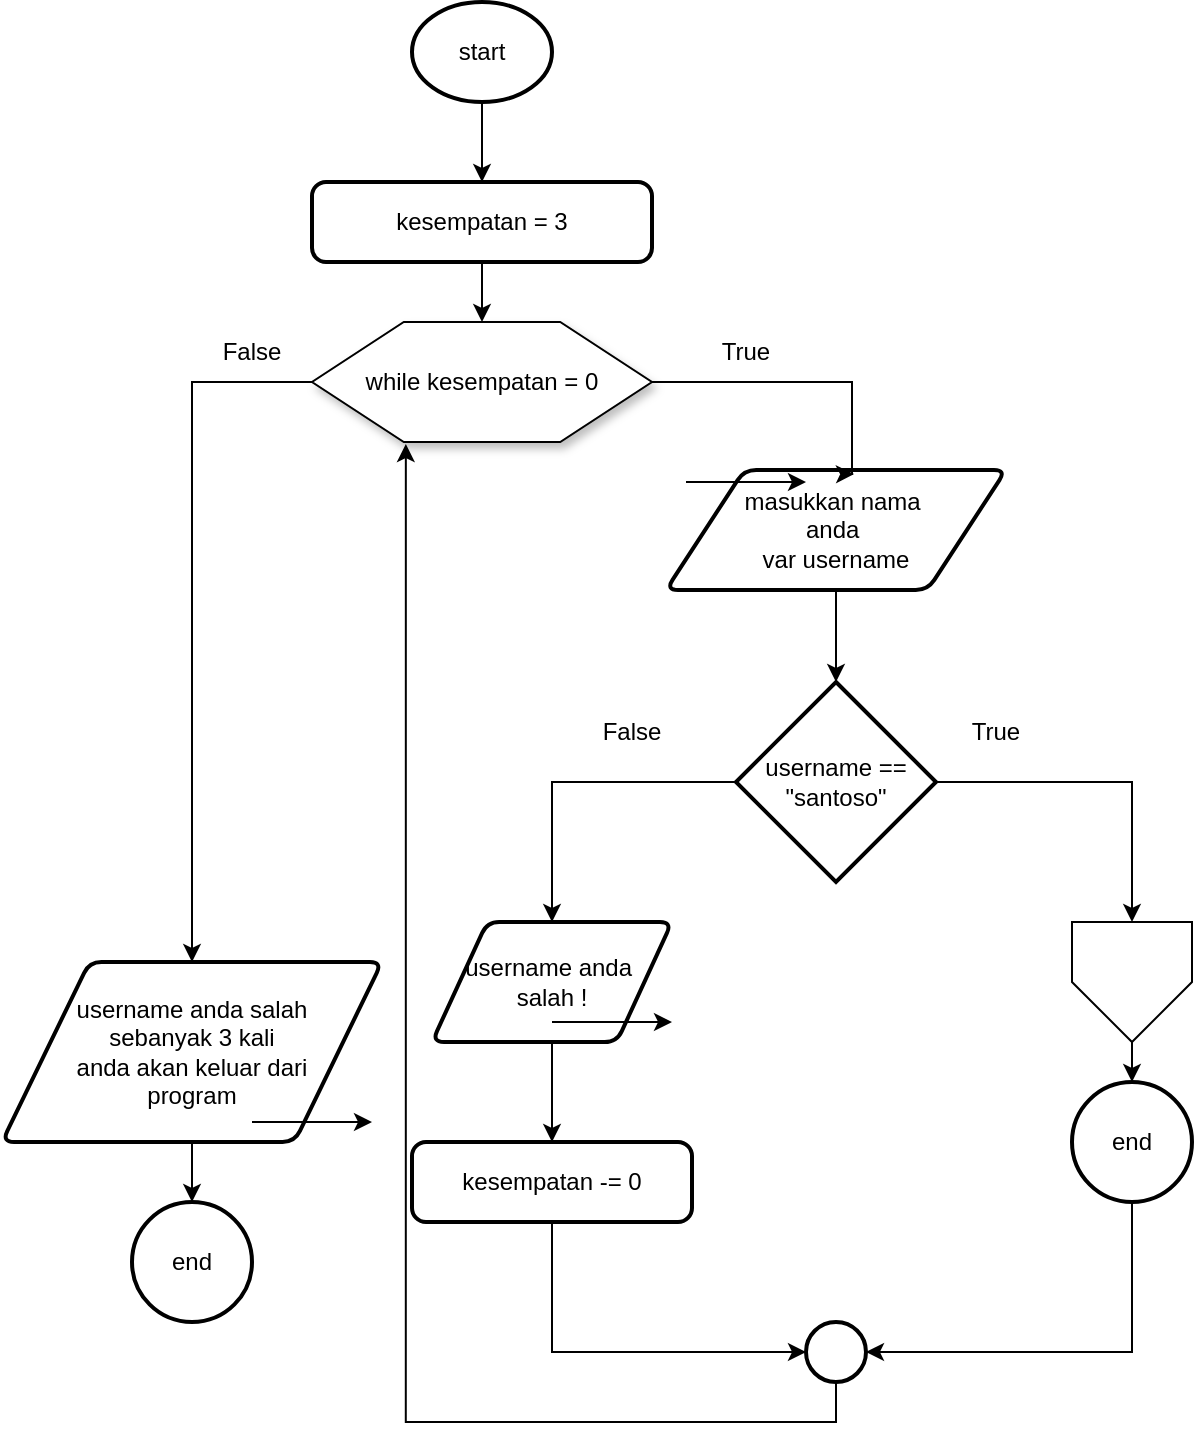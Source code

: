 <mxfile version="24.7.17" pages="4">
  <diagram id="o6tzqU-TzQ_VAiQ54HSK" name="Page-1">
    <mxGraphModel dx="1120" dy="1568" grid="1" gridSize="10" guides="1" tooltips="1" connect="1" arrows="1" fold="1" page="1" pageScale="1" pageWidth="850" pageHeight="1100" math="0" shadow="0">
      <root>
        <mxCell id="0" />
        <mxCell id="1" parent="0" />
        <mxCell id="2ZyxdMr32W_puA4CPXFM-8" style="edgeStyle=orthogonalEdgeStyle;rounded=0;orthogonalLoop=1;jettySize=auto;html=1;" edge="1" parent="1" source="fDszDi13zFDjy1g80ucO-1" target="2ZyxdMr32W_puA4CPXFM-7">
          <mxGeometry relative="1" as="geometry" />
        </mxCell>
        <mxCell id="fDszDi13zFDjy1g80ucO-1" value="start" style="strokeWidth=2;html=1;shape=mxgraph.flowchart.start_2;whiteSpace=wrap;" vertex="1" parent="1">
          <mxGeometry x="630" y="-260" width="70" height="50" as="geometry" />
        </mxCell>
        <mxCell id="2ZyxdMr32W_puA4CPXFM-6" style="edgeStyle=orthogonalEdgeStyle;rounded=0;orthogonalLoop=1;jettySize=auto;html=1;entryX=0.5;entryY=0;entryDx=0;entryDy=0;" edge="1" parent="1">
          <mxGeometry relative="1" as="geometry">
            <mxPoint x="670" y="-140" as="sourcePoint" />
            <mxPoint x="670" y="-140" as="targetPoint" />
          </mxGeometry>
        </mxCell>
        <mxCell id="2ZyxdMr32W_puA4CPXFM-10" style="edgeStyle=orthogonalEdgeStyle;rounded=0;orthogonalLoop=1;jettySize=auto;html=1;entryX=0.5;entryY=0;entryDx=0;entryDy=0;" edge="1" parent="1" source="2ZyxdMr32W_puA4CPXFM-7" target="2ZyxdMr32W_puA4CPXFM-9">
          <mxGeometry relative="1" as="geometry" />
        </mxCell>
        <mxCell id="2ZyxdMr32W_puA4CPXFM-7" value="kesempatan = 3" style="rounded=1;whiteSpace=wrap;html=1;absoluteArcSize=1;arcSize=14;strokeWidth=2;" vertex="1" parent="1">
          <mxGeometry x="580" y="-170" width="170" height="40" as="geometry" />
        </mxCell>
        <mxCell id="2ZyxdMr32W_puA4CPXFM-32" style="edgeStyle=orthogonalEdgeStyle;rounded=0;orthogonalLoop=1;jettySize=auto;html=1;entryX=0.5;entryY=0;entryDx=0;entryDy=0;" edge="1" parent="1" source="2ZyxdMr32W_puA4CPXFM-9" target="2ZyxdMr32W_puA4CPXFM-31">
          <mxGeometry relative="1" as="geometry">
            <Array as="points">
              <mxPoint x="520" y="-70" />
            </Array>
          </mxGeometry>
        </mxCell>
        <mxCell id="2ZyxdMr32W_puA4CPXFM-9" value="" style="verticalLabelPosition=bottom;verticalAlign=top;html=1;shape=hexagon;perimeter=hexagonPerimeter2;arcSize=6;size=0.27;shadow=1;" vertex="1" parent="1">
          <mxGeometry x="580" y="-100" width="170" height="60" as="geometry" />
        </mxCell>
        <mxCell id="2ZyxdMr32W_puA4CPXFM-11" value="while kesempatan = 0" style="text;strokeColor=none;align=center;fillColor=none;html=1;verticalAlign=middle;whiteSpace=wrap;rounded=0;" vertex="1" parent="1">
          <mxGeometry x="600" y="-85" width="130" height="30" as="geometry" />
        </mxCell>
        <mxCell id="2ZyxdMr32W_puA4CPXFM-15" style="edgeStyle=orthogonalEdgeStyle;rounded=0;orthogonalLoop=1;jettySize=auto;html=1;" edge="1" parent="1" source="2ZyxdMr32W_puA4CPXFM-12" target="2ZyxdMr32W_puA4CPXFM-14">
          <mxGeometry relative="1" as="geometry" />
        </mxCell>
        <mxCell id="2ZyxdMr32W_puA4CPXFM-12" value="masukkan nama&amp;nbsp;&lt;div&gt;anda&amp;nbsp;&lt;/div&gt;&lt;div&gt;var username&lt;/div&gt;" style="shape=parallelogram;html=1;strokeWidth=2;perimeter=parallelogramPerimeter;whiteSpace=wrap;rounded=1;arcSize=12;size=0.23;" vertex="1" parent="1">
          <mxGeometry x="757" y="-26" width="170" height="60" as="geometry" />
        </mxCell>
        <mxCell id="2ZyxdMr32W_puA4CPXFM-13" style="edgeStyle=orthogonalEdgeStyle;rounded=0;orthogonalLoop=1;jettySize=auto;html=1;entryX=0.553;entryY=0.033;entryDx=0;entryDy=0;entryPerimeter=0;" edge="1" parent="1" source="2ZyxdMr32W_puA4CPXFM-9" target="2ZyxdMr32W_puA4CPXFM-12">
          <mxGeometry relative="1" as="geometry">
            <mxPoint x="850" y="-30" as="targetPoint" />
            <Array as="points">
              <mxPoint x="850" y="-70" />
            </Array>
          </mxGeometry>
        </mxCell>
        <mxCell id="2ZyxdMr32W_puA4CPXFM-17" style="edgeStyle=orthogonalEdgeStyle;rounded=0;orthogonalLoop=1;jettySize=auto;html=1;entryX=0.5;entryY=0;entryDx=0;entryDy=0;" edge="1" parent="1" source="2ZyxdMr32W_puA4CPXFM-14" target="2ZyxdMr32W_puA4CPXFM-16">
          <mxGeometry relative="1" as="geometry" />
        </mxCell>
        <mxCell id="2ZyxdMr32W_puA4CPXFM-21" style="edgeStyle=orthogonalEdgeStyle;rounded=0;orthogonalLoop=1;jettySize=auto;html=1;entryX=0.5;entryY=0;entryDx=0;entryDy=0;" edge="1" parent="1" source="2ZyxdMr32W_puA4CPXFM-14" target="2ZyxdMr32W_puA4CPXFM-20">
          <mxGeometry relative="1" as="geometry" />
        </mxCell>
        <mxCell id="2ZyxdMr32W_puA4CPXFM-14" value="username ==&lt;div&gt;&quot;santoso&quot;&lt;/div&gt;" style="strokeWidth=2;html=1;shape=mxgraph.flowchart.decision;whiteSpace=wrap;" vertex="1" parent="1">
          <mxGeometry x="792" y="80" width="100" height="100" as="geometry" />
        </mxCell>
        <mxCell id="2ZyxdMr32W_puA4CPXFM-16" value="" style="verticalLabelPosition=bottom;verticalAlign=top;html=1;shape=offPageConnector;rounded=0;size=0.5;" vertex="1" parent="1">
          <mxGeometry x="960" y="200" width="60" height="60" as="geometry" />
        </mxCell>
        <mxCell id="2ZyxdMr32W_puA4CPXFM-18" value="end" style="strokeWidth=2;html=1;shape=mxgraph.flowchart.start_2;whiteSpace=wrap;" vertex="1" parent="1">
          <mxGeometry x="960" y="280" width="60" height="60" as="geometry" />
        </mxCell>
        <mxCell id="2ZyxdMr32W_puA4CPXFM-19" style="edgeStyle=orthogonalEdgeStyle;rounded=0;orthogonalLoop=1;jettySize=auto;html=1;entryX=0.5;entryY=0;entryDx=0;entryDy=0;entryPerimeter=0;" edge="1" parent="1" source="2ZyxdMr32W_puA4CPXFM-16" target="2ZyxdMr32W_puA4CPXFM-18">
          <mxGeometry relative="1" as="geometry" />
        </mxCell>
        <mxCell id="2ZyxdMr32W_puA4CPXFM-23" style="edgeStyle=orthogonalEdgeStyle;rounded=0;orthogonalLoop=1;jettySize=auto;html=1;entryX=0.5;entryY=0;entryDx=0;entryDy=0;" edge="1" parent="1" source="2ZyxdMr32W_puA4CPXFM-20" target="2ZyxdMr32W_puA4CPXFM-22">
          <mxGeometry relative="1" as="geometry" />
        </mxCell>
        <mxCell id="2ZyxdMr32W_puA4CPXFM-20" value="username anda&amp;nbsp;&lt;div&gt;salah !&lt;/div&gt;" style="shape=parallelogram;html=1;strokeWidth=2;perimeter=parallelogramPerimeter;whiteSpace=wrap;rounded=1;arcSize=12;size=0.23;" vertex="1" parent="1">
          <mxGeometry x="640" y="200" width="120" height="60" as="geometry" />
        </mxCell>
        <mxCell id="2ZyxdMr32W_puA4CPXFM-22" value="kesempatan -= 0" style="rounded=1;whiteSpace=wrap;html=1;absoluteArcSize=1;arcSize=14;strokeWidth=2;" vertex="1" parent="1">
          <mxGeometry x="630" y="310" width="140" height="40" as="geometry" />
        </mxCell>
        <mxCell id="2ZyxdMr32W_puA4CPXFM-24" value="" style="strokeWidth=2;html=1;shape=mxgraph.flowchart.start_2;whiteSpace=wrap;" vertex="1" parent="1">
          <mxGeometry x="827" y="400" width="30" height="30" as="geometry" />
        </mxCell>
        <mxCell id="2ZyxdMr32W_puA4CPXFM-25" style="edgeStyle=orthogonalEdgeStyle;rounded=0;orthogonalLoop=1;jettySize=auto;html=1;entryX=0;entryY=0.5;entryDx=0;entryDy=0;entryPerimeter=0;" edge="1" parent="1" source="2ZyxdMr32W_puA4CPXFM-22" target="2ZyxdMr32W_puA4CPXFM-24">
          <mxGeometry relative="1" as="geometry">
            <Array as="points">
              <mxPoint x="700" y="415" />
            </Array>
          </mxGeometry>
        </mxCell>
        <mxCell id="2ZyxdMr32W_puA4CPXFM-26" style="edgeStyle=orthogonalEdgeStyle;rounded=0;orthogonalLoop=1;jettySize=auto;html=1;entryX=1;entryY=0.5;entryDx=0;entryDy=0;entryPerimeter=0;" edge="1" parent="1" source="2ZyxdMr32W_puA4CPXFM-18" target="2ZyxdMr32W_puA4CPXFM-24">
          <mxGeometry relative="1" as="geometry">
            <Array as="points">
              <mxPoint x="990" y="415" />
            </Array>
          </mxGeometry>
        </mxCell>
        <mxCell id="2ZyxdMr32W_puA4CPXFM-27" style="edgeStyle=orthogonalEdgeStyle;rounded=0;orthogonalLoop=1;jettySize=auto;html=1;entryX=0.276;entryY=1.017;entryDx=0;entryDy=0;entryPerimeter=0;" edge="1" parent="1" source="2ZyxdMr32W_puA4CPXFM-24" target="2ZyxdMr32W_puA4CPXFM-9">
          <mxGeometry relative="1" as="geometry">
            <Array as="points">
              <mxPoint x="842" y="450" />
              <mxPoint x="627" y="450" />
            </Array>
          </mxGeometry>
        </mxCell>
        <mxCell id="2ZyxdMr32W_puA4CPXFM-31" value="username anda salah&lt;div&gt;sebanyak 3 kali&lt;/div&gt;&lt;div&gt;anda akan keluar dari&lt;/div&gt;&lt;div&gt;program&lt;/div&gt;" style="shape=parallelogram;html=1;strokeWidth=2;perimeter=parallelogramPerimeter;whiteSpace=wrap;rounded=1;arcSize=12;size=0.23;" vertex="1" parent="1">
          <mxGeometry x="425" y="220" width="190" height="90" as="geometry" />
        </mxCell>
        <mxCell id="2ZyxdMr32W_puA4CPXFM-33" value="end" style="strokeWidth=2;html=1;shape=mxgraph.flowchart.start_2;whiteSpace=wrap;" vertex="1" parent="1">
          <mxGeometry x="490" y="340" width="60" height="60" as="geometry" />
        </mxCell>
        <mxCell id="2ZyxdMr32W_puA4CPXFM-34" style="edgeStyle=orthogonalEdgeStyle;rounded=0;orthogonalLoop=1;jettySize=auto;html=1;entryX=0.5;entryY=0;entryDx=0;entryDy=0;entryPerimeter=0;" edge="1" parent="1" source="2ZyxdMr32W_puA4CPXFM-31" target="2ZyxdMr32W_puA4CPXFM-33">
          <mxGeometry relative="1" as="geometry" />
        </mxCell>
        <mxCell id="2ZyxdMr32W_puA4CPXFM-35" value="True" style="text;strokeColor=none;align=center;fillColor=none;html=1;verticalAlign=middle;whiteSpace=wrap;rounded=0;" vertex="1" parent="1">
          <mxGeometry x="767" y="-100" width="60" height="30" as="geometry" />
        </mxCell>
        <mxCell id="2ZyxdMr32W_puA4CPXFM-36" value="True" style="text;strokeColor=none;align=center;fillColor=none;html=1;verticalAlign=middle;whiteSpace=wrap;rounded=0;" vertex="1" parent="1">
          <mxGeometry x="892" y="90" width="60" height="30" as="geometry" />
        </mxCell>
        <mxCell id="2ZyxdMr32W_puA4CPXFM-37" value="False" style="text;strokeColor=none;align=center;fillColor=none;html=1;verticalAlign=middle;whiteSpace=wrap;rounded=0;" vertex="1" parent="1">
          <mxGeometry x="520" y="-100" width="60" height="30" as="geometry" />
        </mxCell>
        <mxCell id="2ZyxdMr32W_puA4CPXFM-38" value="False" style="text;strokeColor=none;align=center;fillColor=none;html=1;verticalAlign=middle;whiteSpace=wrap;rounded=0;" vertex="1" parent="1">
          <mxGeometry x="710" y="90" width="60" height="30" as="geometry" />
        </mxCell>
        <mxCell id="9xG4erqrg3Whl_4mNSlY-2" value="" style="endArrow=classic;html=1;rounded=0;" edge="1" parent="1">
          <mxGeometry width="50" height="50" relative="1" as="geometry">
            <mxPoint x="550" y="300" as="sourcePoint" />
            <mxPoint x="610" y="300" as="targetPoint" />
          </mxGeometry>
        </mxCell>
        <mxCell id="9xG4erqrg3Whl_4mNSlY-3" value="" style="endArrow=classic;html=1;rounded=0;" edge="1" parent="1">
          <mxGeometry width="50" height="50" relative="1" as="geometry">
            <mxPoint x="700" y="250" as="sourcePoint" />
            <mxPoint x="760" y="250" as="targetPoint" />
          </mxGeometry>
        </mxCell>
        <mxCell id="9xG4erqrg3Whl_4mNSlY-4" value="" style="endArrow=classic;html=1;rounded=0;" edge="1" parent="1">
          <mxGeometry width="50" height="50" relative="1" as="geometry">
            <mxPoint x="767" y="-20" as="sourcePoint" />
            <mxPoint x="827" y="-20" as="targetPoint" />
          </mxGeometry>
        </mxCell>
      </root>
    </mxGraphModel>
  </diagram>
  <diagram id="jTj5MB7lMEYu2YekQtAH" name="Page-2">
    <mxGraphModel dx="933" dy="390" grid="1" gridSize="10" guides="1" tooltips="1" connect="1" arrows="1" fold="1" page="1" pageScale="1" pageWidth="850" pageHeight="1100" math="0" shadow="0">
      <root>
        <mxCell id="0" />
        <mxCell id="1" parent="0" />
        <mxCell id="JXEJdJniSdRDWlMUVo8--6" style="edgeStyle=orthogonalEdgeStyle;rounded=0;orthogonalLoop=1;jettySize=auto;html=1;entryX=0.5;entryY=0;entryDx=0;entryDy=0;" edge="1" parent="1" source="JXEJdJniSdRDWlMUVo8--1" target="JXEJdJniSdRDWlMUVo8--2">
          <mxGeometry relative="1" as="geometry">
            <Array as="points">
              <mxPoint x="458" y="120" />
            </Array>
          </mxGeometry>
        </mxCell>
        <mxCell id="JXEJdJniSdRDWlMUVo8--1" value="" style="verticalLabelPosition=bottom;verticalAlign=top;html=1;shape=offPageConnector;rounded=0;size=0.5;" vertex="1" parent="1">
          <mxGeometry x="350" y="100" width="60" height="60" as="geometry" />
        </mxCell>
        <mxCell id="JXEJdJniSdRDWlMUVo8--5" style="edgeStyle=orthogonalEdgeStyle;rounded=0;orthogonalLoop=1;jettySize=auto;html=1;entryX=0.5;entryY=0;entryDx=0;entryDy=0;" edge="1" parent="1" source="JXEJdJniSdRDWlMUVo8--2" target="JXEJdJniSdRDWlMUVo8--3">
          <mxGeometry relative="1" as="geometry" />
        </mxCell>
        <mxCell id="JXEJdJniSdRDWlMUVo8--2" value="kesempatan = 3" style="rounded=1;whiteSpace=wrap;html=1;absoluteArcSize=1;arcSize=14;strokeWidth=2;" vertex="1" parent="1">
          <mxGeometry x="408" y="180" width="100" height="30" as="geometry" />
        </mxCell>
        <mxCell id="JXEJdJniSdRDWlMUVo8--3" value="" style="verticalLabelPosition=bottom;verticalAlign=top;html=1;shape=hexagon;perimeter=hexagonPerimeter2;arcSize=6;size=0.27;" vertex="1" parent="1">
          <mxGeometry x="403" y="240" width="110" height="60" as="geometry" />
        </mxCell>
        <mxCell id="JXEJdJniSdRDWlMUVo8--4" value="kesempatan = 0" style="text;strokeColor=none;align=center;fillColor=none;html=1;verticalAlign=middle;whiteSpace=wrap;rounded=0;" vertex="1" parent="1">
          <mxGeometry x="416" y="255" width="90" height="30" as="geometry" />
        </mxCell>
        <mxCell id="73VJB0oAWbv-AFVGXte1-1" value="masukkan password&lt;div&gt;anda&lt;/div&gt;&lt;div&gt;var password&lt;/div&gt;" style="shape=parallelogram;html=1;strokeWidth=2;perimeter=parallelogramPerimeter;whiteSpace=wrap;rounded=1;arcSize=12;size=0.23;" vertex="1" parent="1">
          <mxGeometry x="560" y="347" width="180" height="80" as="geometry" />
        </mxCell>
        <mxCell id="73VJB0oAWbv-AFVGXte1-2" style="edgeStyle=orthogonalEdgeStyle;rounded=0;orthogonalLoop=1;jettySize=auto;html=1;entryX=0.589;entryY=-0.037;entryDx=0;entryDy=0;entryPerimeter=0;" edge="1" parent="1" source="JXEJdJniSdRDWlMUVo8--3" target="73VJB0oAWbv-AFVGXte1-1">
          <mxGeometry relative="1" as="geometry">
            <Array as="points">
              <mxPoint x="666" y="270" />
            </Array>
          </mxGeometry>
        </mxCell>
        <mxCell id="73VJB0oAWbv-AFVGXte1-7" style="edgeStyle=orthogonalEdgeStyle;rounded=0;orthogonalLoop=1;jettySize=auto;html=1;entryX=0.5;entryY=0;entryDx=0;entryDy=0;" edge="1" parent="1" source="73VJB0oAWbv-AFVGXte1-3" target="73VJB0oAWbv-AFVGXte1-5">
          <mxGeometry relative="1" as="geometry" />
        </mxCell>
        <mxCell id="73VJB0oAWbv-AFVGXte1-11" style="edgeStyle=orthogonalEdgeStyle;rounded=0;orthogonalLoop=1;jettySize=auto;html=1;entryX=0.5;entryY=0;entryDx=0;entryDy=0;" edge="1" parent="1" source="73VJB0oAWbv-AFVGXte1-3" target="73VJB0oAWbv-AFVGXte1-9">
          <mxGeometry relative="1" as="geometry">
            <Array as="points">
              <mxPoint x="535" y="510" />
            </Array>
          </mxGeometry>
        </mxCell>
        <mxCell id="73VJB0oAWbv-AFVGXte1-3" value="password ==&lt;div&gt;052&lt;/div&gt;" style="strokeWidth=2;html=1;shape=mxgraph.flowchart.decision;whiteSpace=wrap;" vertex="1" parent="1">
          <mxGeometry x="600" y="460" width="100" height="100" as="geometry" />
        </mxCell>
        <mxCell id="73VJB0oAWbv-AFVGXte1-4" style="edgeStyle=orthogonalEdgeStyle;rounded=0;orthogonalLoop=1;jettySize=auto;html=1;entryX=0.5;entryY=0;entryDx=0;entryDy=0;entryPerimeter=0;" edge="1" parent="1" source="73VJB0oAWbv-AFVGXte1-1" target="73VJB0oAWbv-AFVGXte1-3">
          <mxGeometry relative="1" as="geometry" />
        </mxCell>
        <mxCell id="73VJB0oAWbv-AFVGXte1-5" value="" style="verticalLabelPosition=bottom;verticalAlign=top;html=1;shape=offPageConnector;rounded=0;size=0.5;" vertex="1" parent="1">
          <mxGeometry x="780" y="570" width="60" height="60" as="geometry" />
        </mxCell>
        <mxCell id="73VJB0oAWbv-AFVGXte1-6" value="end" style="strokeWidth=2;html=1;shape=mxgraph.flowchart.start_2;whiteSpace=wrap;" vertex="1" parent="1">
          <mxGeometry x="790" y="660" width="40" height="40" as="geometry" />
        </mxCell>
        <mxCell id="73VJB0oAWbv-AFVGXte1-8" style="edgeStyle=orthogonalEdgeStyle;rounded=0;orthogonalLoop=1;jettySize=auto;html=1;entryX=0.5;entryY=0;entryDx=0;entryDy=0;entryPerimeter=0;" edge="1" parent="1" source="73VJB0oAWbv-AFVGXte1-5" target="73VJB0oAWbv-AFVGXte1-6">
          <mxGeometry relative="1" as="geometry" />
        </mxCell>
        <mxCell id="73VJB0oAWbv-AFVGXte1-9" value="password anda&amp;nbsp;&lt;div&gt;salah !&lt;/div&gt;" style="shape=parallelogram;html=1;strokeWidth=2;perimeter=parallelogramPerimeter;whiteSpace=wrap;rounded=1;arcSize=12;size=0.23;" vertex="1" parent="1">
          <mxGeometry x="470" y="570" width="130" height="80" as="geometry" />
        </mxCell>
        <mxCell id="73VJB0oAWbv-AFVGXte1-10" value="kesempatan -= 1" style="rounded=1;whiteSpace=wrap;html=1;absoluteArcSize=1;arcSize=14;strokeWidth=2;" vertex="1" parent="1">
          <mxGeometry x="460" y="682" width="135" height="30" as="geometry" />
        </mxCell>
        <mxCell id="73VJB0oAWbv-AFVGXte1-14" style="edgeStyle=orthogonalEdgeStyle;rounded=0;orthogonalLoop=1;jettySize=auto;html=1;entryX=0.556;entryY=0.067;entryDx=0;entryDy=0;entryPerimeter=0;" edge="1" parent="1" source="73VJB0oAWbv-AFVGXte1-9" target="73VJB0oAWbv-AFVGXte1-10">
          <mxGeometry relative="1" as="geometry" />
        </mxCell>
        <mxCell id="73VJB0oAWbv-AFVGXte1-15" value="" style="strokeWidth=2;html=1;shape=mxgraph.flowchart.start_2;whiteSpace=wrap;" vertex="1" parent="1">
          <mxGeometry x="635" y="780" width="30" height="30" as="geometry" />
        </mxCell>
        <mxCell id="73VJB0oAWbv-AFVGXte1-16" style="edgeStyle=orthogonalEdgeStyle;rounded=0;orthogonalLoop=1;jettySize=auto;html=1;entryX=1;entryY=0.5;entryDx=0;entryDy=0;entryPerimeter=0;" edge="1" parent="1" source="73VJB0oAWbv-AFVGXte1-6" target="73VJB0oAWbv-AFVGXte1-15">
          <mxGeometry relative="1" as="geometry">
            <Array as="points">
              <mxPoint x="810" y="795" />
            </Array>
          </mxGeometry>
        </mxCell>
        <mxCell id="73VJB0oAWbv-AFVGXte1-18" style="edgeStyle=orthogonalEdgeStyle;rounded=0;orthogonalLoop=1;jettySize=auto;html=1;entryX=0;entryY=0.5;entryDx=0;entryDy=0;entryPerimeter=0;" edge="1" parent="1" source="73VJB0oAWbv-AFVGXte1-10" target="73VJB0oAWbv-AFVGXte1-15">
          <mxGeometry relative="1" as="geometry">
            <Array as="points">
              <mxPoint x="528" y="795" />
            </Array>
          </mxGeometry>
        </mxCell>
        <mxCell id="73VJB0oAWbv-AFVGXte1-20" style="edgeStyle=orthogonalEdgeStyle;rounded=0;orthogonalLoop=1;jettySize=auto;html=1;entryX=0.3;entryY=1;entryDx=0;entryDy=0;entryPerimeter=0;" edge="1" parent="1" source="73VJB0oAWbv-AFVGXte1-15" target="JXEJdJniSdRDWlMUVo8--3">
          <mxGeometry relative="1" as="geometry">
            <Array as="points">
              <mxPoint x="650" y="840" />
              <mxPoint x="436" y="840" />
            </Array>
          </mxGeometry>
        </mxCell>
        <mxCell id="73VJB0oAWbv-AFVGXte1-21" value="password yang&amp;nbsp;&lt;span style=&quot;background-color: initial;&quot;&gt;anda&lt;/span&gt;&lt;div&gt;&lt;span style=&quot;background-color: initial;&quot;&gt;&amp;nbsp;masukkan&amp;nbsp;&lt;/span&gt;&lt;span style=&quot;background-color: initial;&quot;&gt;salah sebanyak&lt;/span&gt;&lt;/div&gt;&lt;div&gt;&lt;span style=&quot;background-color: initial;&quot;&gt;3 kali&lt;/span&gt;&lt;/div&gt;&lt;div&gt;&lt;span style=&quot;background-color: initial;&quot;&gt;anda akan segera&amp;nbsp;&lt;/span&gt;&lt;/div&gt;&lt;div&gt;&lt;span style=&quot;background-color: initial;&quot;&gt;keluar program&lt;/span&gt;&lt;/div&gt;" style="shape=parallelogram;html=1;strokeWidth=2;perimeter=parallelogramPerimeter;whiteSpace=wrap;rounded=1;arcSize=12;size=0.23;" vertex="1" parent="1">
          <mxGeometry x="210" y="560" width="200" height="90" as="geometry" />
        </mxCell>
        <mxCell id="UVjWzCblHxIxkWgS3jps-1" value="end" style="strokeWidth=2;html=1;shape=mxgraph.flowchart.start_2;whiteSpace=wrap;" vertex="1" parent="1">
          <mxGeometry x="290" y="690" width="40" height="40" as="geometry" />
        </mxCell>
        <mxCell id="UVjWzCblHxIxkWgS3jps-2" style="edgeStyle=orthogonalEdgeStyle;rounded=0;orthogonalLoop=1;jettySize=auto;html=1;" edge="1" parent="1" source="JXEJdJniSdRDWlMUVo8--3">
          <mxGeometry relative="1" as="geometry">
            <mxPoint x="318" y="560" as="targetPoint" />
            <Array as="points">
              <mxPoint x="318" y="280" />
            </Array>
          </mxGeometry>
        </mxCell>
        <mxCell id="UVjWzCblHxIxkWgS3jps-3" style="edgeStyle=orthogonalEdgeStyle;rounded=0;orthogonalLoop=1;jettySize=auto;html=1;entryX=0.5;entryY=0;entryDx=0;entryDy=0;entryPerimeter=0;" edge="1" parent="1" source="73VJB0oAWbv-AFVGXte1-21" target="UVjWzCblHxIxkWgS3jps-1">
          <mxGeometry relative="1" as="geometry" />
        </mxCell>
        <mxCell id="fq5-FmqLeMAFYo-Z1pE2-1" value="" style="endArrow=classic;html=1;rounded=0;" edge="1" parent="1">
          <mxGeometry width="50" height="50" relative="1" as="geometry">
            <mxPoint x="330" y="644" as="sourcePoint" />
            <mxPoint x="390" y="644" as="targetPoint" />
          </mxGeometry>
        </mxCell>
        <mxCell id="fq5-FmqLeMAFYo-Z1pE2-2" value="" style="endArrow=classic;html=1;rounded=0;" edge="1" parent="1">
          <mxGeometry width="50" height="50" relative="1" as="geometry">
            <mxPoint x="540" y="640" as="sourcePoint" />
            <mxPoint x="600" y="640" as="targetPoint" />
          </mxGeometry>
        </mxCell>
        <mxCell id="fq5-FmqLeMAFYo-Z1pE2-3" value="" style="endArrow=classic;html=1;rounded=0;" edge="1" parent="1">
          <mxGeometry width="50" height="50" relative="1" as="geometry">
            <mxPoint x="570" y="360" as="sourcePoint" />
            <mxPoint x="630" y="360" as="targetPoint" />
          </mxGeometry>
        </mxCell>
        <mxCell id="kq8097gSgRJUgfJZD3jX-1" value="True" style="text;strokeColor=none;align=center;fillColor=none;html=1;verticalAlign=middle;whiteSpace=wrap;rounded=0;" vertex="1" parent="1">
          <mxGeometry x="513" y="240" width="60" height="30" as="geometry" />
        </mxCell>
        <mxCell id="kq8097gSgRJUgfJZD3jX-2" value="True" style="text;strokeColor=none;align=center;fillColor=none;html=1;verticalAlign=middle;whiteSpace=wrap;rounded=0;" vertex="1" parent="1">
          <mxGeometry x="700" y="480" width="60" height="30" as="geometry" />
        </mxCell>
        <mxCell id="kq8097gSgRJUgfJZD3jX-3" value="False" style="text;strokeColor=none;align=center;fillColor=none;html=1;verticalAlign=middle;whiteSpace=wrap;rounded=0;" vertex="1" parent="1">
          <mxGeometry x="330" y="240" width="60" height="30" as="geometry" />
        </mxCell>
        <mxCell id="kq8097gSgRJUgfJZD3jX-4" value="False" style="text;strokeColor=none;align=center;fillColor=none;html=1;verticalAlign=middle;whiteSpace=wrap;rounded=0;" vertex="1" parent="1">
          <mxGeometry x="535" y="480" width="60" height="30" as="geometry" />
        </mxCell>
      </root>
    </mxGraphModel>
  </diagram>
  <diagram name="Page-3" id="V1o6ivSNrm0LhrXJSfMZ">
    <mxGraphModel dx="1120" dy="468" grid="1" gridSize="10" guides="1" tooltips="1" connect="1" arrows="1" fold="1" page="1" pageScale="1" pageWidth="850" pageHeight="1100" math="0" shadow="0">
      <root>
        <mxCell id="0" />
        <mxCell id="1" parent="0" />
        <mxCell id="NSz3_Lpbzj1N6M_dwc__-7" value="&quot;Hai,&quot; + nama &quot;silahkab pilih menu anda :&lt;div&gt;1.luas permukaan balok&lt;/div&gt;&lt;div&gt;2.volume tabung&lt;/div&gt;&lt;div&gt;3. volume kerucut&lt;/div&gt;&lt;div&gt;4. volume limas segitiga&lt;/div&gt;&lt;div&gt;5.keluar dari program&lt;br&gt;&lt;div&gt;&lt;br&gt;&lt;/div&gt;&lt;/div&gt;" style="shape=parallelogram;html=1;strokeWidth=2;perimeter=parallelogramPerimeter;whiteSpace=wrap;rounded=1;arcSize=12;size=0.23;" parent="1" vertex="1">
          <mxGeometry x="215" y="270" width="440" height="120" as="geometry" />
        </mxCell>
        <mxCell id="NSz3_Lpbzj1N6M_dwc__-13" value="menu == 1" style="strokeWidth=2;html=1;shape=mxgraph.flowchart.decision;whiteSpace=wrap;" parent="1" vertex="1">
          <mxGeometry x="385" y="414" width="100" height="100" as="geometry" />
        </mxCell>
        <mxCell id="NSz3_Lpbzj1N6M_dwc__-16" value="" style="endArrow=classic;html=1;rounded=0;" parent="1" edge="1">
          <mxGeometry width="50" height="50" relative="1" as="geometry">
            <mxPoint x="276" y="277" as="sourcePoint" />
            <mxPoint x="327.85" y="277" as="targetPoint" />
          </mxGeometry>
        </mxCell>
        <mxCell id="NSz3_Lpbzj1N6M_dwc__-18" value="menu yang anda pilih&lt;div&gt;&amp;nbsp;adalah mencari&amp;nbsp;&lt;/div&gt;&lt;div&gt;&lt;span style=&quot;background-color: initial;&quot;&gt;luas permukaan balok,&lt;/span&gt;&lt;/div&gt;" style="shape=parallelogram;html=1;strokeWidth=2;perimeter=parallelogramPerimeter;whiteSpace=wrap;rounded=1;arcSize=12;size=0.23;" parent="1" vertex="1">
          <mxGeometry x="179" y="489" width="231" height="71" as="geometry" />
        </mxCell>
        <mxCell id="NSz3_Lpbzj1N6M_dwc__-19" value="" style="endArrow=classic;html=1;rounded=0;" parent="1" edge="1">
          <mxGeometry width="50" height="50" relative="1" as="geometry">
            <mxPoint x="333.15" y="550" as="sourcePoint" />
            <mxPoint x="385" y="550" as="targetPoint" />
          </mxGeometry>
        </mxCell>
        <mxCell id="NSz3_Lpbzj1N6M_dwc__-22" value="masukkan panjang&lt;div&gt;balok&lt;/div&gt;" style="shape=parallelogram;html=1;strokeWidth=2;perimeter=parallelogramPerimeter;whiteSpace=wrap;rounded=1;arcSize=12;size=0.23;" parent="1" vertex="1">
          <mxGeometry x="192" y="590" width="180" height="60" as="geometry" />
        </mxCell>
        <mxCell id="NSz3_Lpbzj1N6M_dwc__-24" value="" style="endArrow=classic;html=1;rounded=0;" parent="1" edge="1">
          <mxGeometry width="50" height="50" relative="1" as="geometry">
            <mxPoint x="200.0" y="595" as="sourcePoint" />
            <mxPoint x="251.85" y="595" as="targetPoint" />
          </mxGeometry>
        </mxCell>
        <mxCell id="YRIPt-ninn7BGaRWNe3j-10" style="edgeStyle=orthogonalEdgeStyle;rounded=0;orthogonalLoop=1;jettySize=auto;html=1;entryX=0.5;entryY=0;entryDx=0;entryDy=0;" edge="1" parent="1" source="NSz3_Lpbzj1N6M_dwc__-25" target="NSz3_Lpbzj1N6M_dwc__-28">
          <mxGeometry relative="1" as="geometry" />
        </mxCell>
        <mxCell id="NSz3_Lpbzj1N6M_dwc__-25" value="masukkan lebar balok&lt;div&gt;balok&lt;/div&gt;" style="shape=parallelogram;html=1;strokeWidth=2;perimeter=parallelogramPerimeter;whiteSpace=wrap;rounded=1;arcSize=12;size=0.23;" parent="1" vertex="1">
          <mxGeometry x="182" y="686" width="180" height="60" as="geometry" />
        </mxCell>
        <mxCell id="NSz3_Lpbzj1N6M_dwc__-27" value="" style="endArrow=classic;html=1;rounded=0;" parent="1" edge="1">
          <mxGeometry width="50" height="50" relative="1" as="geometry">
            <mxPoint x="199.0" y="691" as="sourcePoint" />
            <mxPoint x="250.85" y="691" as="targetPoint" />
          </mxGeometry>
        </mxCell>
        <mxCell id="NSz3_Lpbzj1N6M_dwc__-28" value="masukkan tinggi&lt;div&gt;balok&lt;/div&gt;" style="shape=parallelogram;html=1;strokeWidth=2;perimeter=parallelogramPerimeter;whiteSpace=wrap;rounded=1;arcSize=12;size=0.23;" parent="1" vertex="1">
          <mxGeometry x="182" y="780" width="180" height="60" as="geometry" />
        </mxCell>
        <mxCell id="NSz3_Lpbzj1N6M_dwc__-30" value="" style="endArrow=classic;html=1;rounded=0;" parent="1" edge="1">
          <mxGeometry width="50" height="50" relative="1" as="geometry">
            <mxPoint x="182.0" y="792" as="sourcePoint" />
            <mxPoint x="233.85" y="792" as="targetPoint" />
          </mxGeometry>
        </mxCell>
        <mxCell id="YRIPt-ninn7BGaRWNe3j-12" style="edgeStyle=orthogonalEdgeStyle;rounded=0;orthogonalLoop=1;jettySize=auto;html=1;entryX=0.5;entryY=0;entryDx=0;entryDy=0;" edge="1" parent="1" source="NSz3_Lpbzj1N6M_dwc__-31" target="NSz3_Lpbzj1N6M_dwc__-34">
          <mxGeometry relative="1" as="geometry" />
        </mxCell>
        <mxCell id="NSz3_Lpbzj1N6M_dwc__-31" value="hasil = 2*((p*l)+(p*t)+(t*l))" style="rounded=1;whiteSpace=wrap;html=1;absoluteArcSize=1;arcSize=14;strokeWidth=2;" parent="1" vertex="1">
          <mxGeometry x="182" y="875" width="160" height="60" as="geometry" />
        </mxCell>
        <mxCell id="NSz3_Lpbzj1N6M_dwc__-34" value="PUT &quot;luas permukaan&amp;nbsp;&lt;div&gt;balok : &quot; +hasil&lt;/div&gt;" style="shape=parallelogram;html=1;strokeWidth=2;perimeter=parallelogramPerimeter;whiteSpace=wrap;rounded=1;arcSize=12;size=0.23;" parent="1" vertex="1">
          <mxGeometry x="172" y="970" width="180" height="60" as="geometry" />
        </mxCell>
        <mxCell id="NSz3_Lpbzj1N6M_dwc__-36" value="" style="endArrow=classic;html=1;rounded=0;" parent="1" edge="1">
          <mxGeometry width="50" height="50" relative="1" as="geometry">
            <mxPoint x="290.15" y="1020" as="sourcePoint" />
            <mxPoint x="342" y="1020" as="targetPoint" />
          </mxGeometry>
        </mxCell>
        <mxCell id="NSz3_Lpbzj1N6M_dwc__-38" value="elif" style="verticalLabelPosition=bottom;verticalAlign=top;html=1;shape=mxgraph.flowchart.on-page_reference;" parent="1" vertex="1">
          <mxGeometry x="520" y="434" width="60" height="60" as="geometry" />
        </mxCell>
        <mxCell id="NSz3_Lpbzj1N6M_dwc__-40" value="elif" style="verticalLabelPosition=bottom;verticalAlign=top;html=1;shape=mxgraph.flowchart.on-page_reference;" parent="1" vertex="1">
          <mxGeometry x="781" y="419" width="60" height="60" as="geometry" />
        </mxCell>
        <mxCell id="NSz3_Lpbzj1N6M_dwc__-44" value="menu==2" style="strokeWidth=2;html=1;shape=mxgraph.flowchart.decision;whiteSpace=wrap;" parent="1" vertex="1">
          <mxGeometry x="990" y="489" width="100" height="100" as="geometry" />
        </mxCell>
        <mxCell id="NSz3_Lpbzj1N6M_dwc__-45" value="masukkan jari-jari&lt;div&gt;tabung&lt;/div&gt;" style="shape=parallelogram;html=1;strokeWidth=2;perimeter=parallelogramPerimeter;whiteSpace=wrap;rounded=1;arcSize=12;size=0.23;" parent="1" vertex="1">
          <mxGeometry x="781" y="732" width="180" height="60" as="geometry" />
        </mxCell>
        <mxCell id="NSz3_Lpbzj1N6M_dwc__-47" value="" style="endArrow=classic;html=1;rounded=0;" parent="1" edge="1">
          <mxGeometry width="50" height="50" relative="1" as="geometry">
            <mxPoint x="790" y="740" as="sourcePoint" />
            <mxPoint x="841.85" y="740" as="targetPoint" />
          </mxGeometry>
        </mxCell>
        <mxCell id="YRIPt-ninn7BGaRWNe3j-22" style="edgeStyle=orthogonalEdgeStyle;rounded=0;orthogonalLoop=1;jettySize=auto;html=1;entryX=0.5;entryY=0;entryDx=0;entryDy=0;" edge="1" parent="1" source="NSz3_Lpbzj1N6M_dwc__-48" target="NSz3_Lpbzj1N6M_dwc__-51">
          <mxGeometry relative="1" as="geometry" />
        </mxCell>
        <mxCell id="NSz3_Lpbzj1N6M_dwc__-48" value="masukkan tinggi tabung" style="shape=parallelogram;html=1;strokeWidth=2;perimeter=parallelogramPerimeter;whiteSpace=wrap;rounded=1;arcSize=12;size=0.23;" parent="1" vertex="1">
          <mxGeometry x="770" y="840" width="180" height="60" as="geometry" />
        </mxCell>
        <mxCell id="NSz3_Lpbzj1N6M_dwc__-50" value="" style="endArrow=classic;html=1;rounded=0;" parent="1" edge="1">
          <mxGeometry width="50" height="50" relative="1" as="geometry">
            <mxPoint x="778" y="850" as="sourcePoint" />
            <mxPoint x="829.85" y="850" as="targetPoint" />
          </mxGeometry>
        </mxCell>
        <mxCell id="YRIPt-ninn7BGaRWNe3j-25" style="edgeStyle=orthogonalEdgeStyle;rounded=0;orthogonalLoop=1;jettySize=auto;html=1;entryX=0.5;entryY=0;entryDx=0;entryDy=0;" edge="1" parent="1" source="NSz3_Lpbzj1N6M_dwc__-51" target="NSz3_Lpbzj1N6M_dwc__-53">
          <mxGeometry relative="1" as="geometry" />
        </mxCell>
        <mxCell id="NSz3_Lpbzj1N6M_dwc__-51" value="hasil = 3.14*(r**2)*t" style="rounded=1;whiteSpace=wrap;html=1;absoluteArcSize=1;arcSize=14;strokeWidth=2;" parent="1" vertex="1">
          <mxGeometry x="780" y="940" width="160" height="60" as="geometry" />
        </mxCell>
        <mxCell id="NSz3_Lpbzj1N6M_dwc__-53" value="&amp;nbsp; &amp;nbsp; PUT &quot;volume tabung&lt;span style=&quot;background-color: initial;&quot;&gt;&amp;nbsp;: &quot;&lt;/span&gt;&lt;div&gt;&lt;span style=&quot;background-color: initial;&quot;&gt;&amp;nbsp;+hasil&lt;/span&gt;&lt;/div&gt;" style="shape=parallelogram;html=1;strokeWidth=2;perimeter=parallelogramPerimeter;whiteSpace=wrap;rounded=1;arcSize=12;size=0.23;" parent="1" vertex="1">
          <mxGeometry x="770" y="1030" width="180" height="60" as="geometry" />
        </mxCell>
        <mxCell id="NSz3_Lpbzj1N6M_dwc__-56" value="menu yang anda pilih&lt;div&gt;&amp;nbsp;adalah mencari&amp;nbsp;&lt;/div&gt;&lt;div&gt;volume tabung&lt;/div&gt;" style="shape=parallelogram;html=1;strokeWidth=2;perimeter=parallelogramPerimeter;whiteSpace=wrap;rounded=1;arcSize=12;size=0.23;" parent="1" vertex="1">
          <mxGeometry x="770" y="615" width="231" height="71" as="geometry" />
        </mxCell>
        <mxCell id="NSz3_Lpbzj1N6M_dwc__-57" value="" style="endArrow=classic;html=1;rounded=0;" parent="1" edge="1">
          <mxGeometry width="50" height="50" relative="1" as="geometry">
            <mxPoint x="922.15" y="677" as="sourcePoint" />
            <mxPoint x="974" y="677" as="targetPoint" />
          </mxGeometry>
        </mxCell>
        <mxCell id="NSz3_Lpbzj1N6M_dwc__-69" value="elif" style="verticalLabelPosition=bottom;verticalAlign=top;html=1;shape=offPageConnector;rounded=0;size=0.5;" parent="1" vertex="1">
          <mxGeometry x="1150" y="520" width="60" height="60" as="geometry" />
        </mxCell>
        <mxCell id="NSz3_Lpbzj1N6M_dwc__-141" value="" style="line;strokeWidth=2;direction=south;html=1;" parent="1" vertex="1">
          <mxGeometry x="1647" y="1381" width="10" height="39" as="geometry" />
        </mxCell>
        <mxCell id="NSz3_Lpbzj1N6M_dwc__-144" value="end" style="strokeWidth=2;html=1;shape=mxgraph.flowchart.start_2;whiteSpace=wrap;" parent="1" vertex="1">
          <mxGeometry x="652" y="1520" width="65" height="60" as="geometry" />
        </mxCell>
        <mxCell id="YRIPt-ninn7BGaRWNe3j-1" style="edgeStyle=orthogonalEdgeStyle;rounded=0;orthogonalLoop=1;jettySize=auto;html=1;entryX=0.5;entryY=0;entryDx=0;entryDy=0;" edge="1" parent="1" source="gJhnrdoLJOZHvy7k1VG_-1" target="NSz3_Lpbzj1N6M_dwc__-7">
          <mxGeometry relative="1" as="geometry" />
        </mxCell>
        <mxCell id="gJhnrdoLJOZHvy7k1VG_-1" value="" style="verticalLabelPosition=bottom;verticalAlign=top;html=1;shape=offPageConnector;rounded=0;size=0.5;strokeColor=#000000;fontStyle=1" vertex="1" parent="1">
          <mxGeometry x="405" y="120" width="60" height="60" as="geometry" />
        </mxCell>
        <mxCell id="YRIPt-ninn7BGaRWNe3j-3" style="edgeStyle=orthogonalEdgeStyle;rounded=0;orthogonalLoop=1;jettySize=auto;html=1;entryX=0.5;entryY=0;entryDx=0;entryDy=0;entryPerimeter=0;" edge="1" parent="1" source="NSz3_Lpbzj1N6M_dwc__-7" target="NSz3_Lpbzj1N6M_dwc__-13">
          <mxGeometry relative="1" as="geometry" />
        </mxCell>
        <mxCell id="YRIPt-ninn7BGaRWNe3j-4" style="edgeStyle=orthogonalEdgeStyle;rounded=0;orthogonalLoop=1;jettySize=auto;html=1;entryX=0;entryY=0.5;entryDx=0;entryDy=0;entryPerimeter=0;" edge="1" parent="1" source="NSz3_Lpbzj1N6M_dwc__-13" target="NSz3_Lpbzj1N6M_dwc__-38">
          <mxGeometry relative="1" as="geometry" />
        </mxCell>
        <mxCell id="YRIPt-ninn7BGaRWNe3j-5" style="edgeStyle=orthogonalEdgeStyle;rounded=0;orthogonalLoop=1;jettySize=auto;html=1;entryX=0.584;entryY=0.028;entryDx=0;entryDy=0;entryPerimeter=0;" edge="1" parent="1" source="NSz3_Lpbzj1N6M_dwc__-13" target="NSz3_Lpbzj1N6M_dwc__-18">
          <mxGeometry relative="1" as="geometry">
            <Array as="points">
              <mxPoint x="314" y="460" />
            </Array>
          </mxGeometry>
        </mxCell>
        <mxCell id="YRIPt-ninn7BGaRWNe3j-6" style="edgeStyle=orthogonalEdgeStyle;rounded=0;orthogonalLoop=1;jettySize=auto;html=1;entryX=0.567;entryY=0.017;entryDx=0;entryDy=0;entryPerimeter=0;" edge="1" parent="1" source="NSz3_Lpbzj1N6M_dwc__-18" target="NSz3_Lpbzj1N6M_dwc__-22">
          <mxGeometry relative="1" as="geometry" />
        </mxCell>
        <mxCell id="YRIPt-ninn7BGaRWNe3j-8" style="edgeStyle=orthogonalEdgeStyle;rounded=0;orthogonalLoop=1;jettySize=auto;html=1;entryX=0.556;entryY=0.067;entryDx=0;entryDy=0;entryPerimeter=0;" edge="1" parent="1" source="NSz3_Lpbzj1N6M_dwc__-22" target="NSz3_Lpbzj1N6M_dwc__-25">
          <mxGeometry relative="1" as="geometry" />
        </mxCell>
        <mxCell id="YRIPt-ninn7BGaRWNe3j-11" style="edgeStyle=orthogonalEdgeStyle;rounded=0;orthogonalLoop=1;jettySize=auto;html=1;entryX=0.563;entryY=0.083;entryDx=0;entryDy=0;entryPerimeter=0;" edge="1" parent="1" source="NSz3_Lpbzj1N6M_dwc__-28" target="NSz3_Lpbzj1N6M_dwc__-31">
          <mxGeometry relative="1" as="geometry" />
        </mxCell>
        <mxCell id="YRIPt-ninn7BGaRWNe3j-13" style="edgeStyle=orthogonalEdgeStyle;rounded=0;orthogonalLoop=1;jettySize=auto;html=1;entryX=0.5;entryY=0;entryDx=0;entryDy=0;entryPerimeter=0;" edge="1" parent="1" source="NSz3_Lpbzj1N6M_dwc__-34" target="NSz3_Lpbzj1N6M_dwc__-144">
          <mxGeometry relative="1" as="geometry">
            <Array as="points">
              <mxPoint x="262" y="1480" />
              <mxPoint x="685" y="1480" />
            </Array>
          </mxGeometry>
        </mxCell>
        <mxCell id="YRIPt-ninn7BGaRWNe3j-14" style="edgeStyle=orthogonalEdgeStyle;rounded=0;orthogonalLoop=1;jettySize=auto;html=1;entryX=0.5;entryY=0;entryDx=0;entryDy=0;entryPerimeter=0;" edge="1" parent="1" source="NSz3_Lpbzj1N6M_dwc__-40" target="NSz3_Lpbzj1N6M_dwc__-44">
          <mxGeometry relative="1" as="geometry" />
        </mxCell>
        <mxCell id="YRIPt-ninn7BGaRWNe3j-17" style="edgeStyle=orthogonalEdgeStyle;rounded=0;orthogonalLoop=1;jettySize=auto;html=1;entryX=0.167;entryY=0.317;entryDx=0;entryDy=0;entryPerimeter=0;" edge="1" parent="1" source="NSz3_Lpbzj1N6M_dwc__-44" target="NSz3_Lpbzj1N6M_dwc__-69">
          <mxGeometry relative="1" as="geometry" />
        </mxCell>
        <mxCell id="YRIPt-ninn7BGaRWNe3j-18" style="edgeStyle=orthogonalEdgeStyle;rounded=0;orthogonalLoop=1;jettySize=auto;html=1;entryX=0.545;entryY=-0.042;entryDx=0;entryDy=0;entryPerimeter=0;" edge="1" parent="1" source="NSz3_Lpbzj1N6M_dwc__-44" target="NSz3_Lpbzj1N6M_dwc__-56">
          <mxGeometry relative="1" as="geometry">
            <Array as="points">
              <mxPoint x="896" y="539" />
            </Array>
          </mxGeometry>
        </mxCell>
        <mxCell id="YRIPt-ninn7BGaRWNe3j-20" style="edgeStyle=orthogonalEdgeStyle;rounded=0;orthogonalLoop=1;jettySize=auto;html=1;entryX=0.583;entryY=0.05;entryDx=0;entryDy=0;entryPerimeter=0;" edge="1" parent="1" source="NSz3_Lpbzj1N6M_dwc__-56" target="NSz3_Lpbzj1N6M_dwc__-45">
          <mxGeometry relative="1" as="geometry" />
        </mxCell>
        <mxCell id="YRIPt-ninn7BGaRWNe3j-21" style="edgeStyle=orthogonalEdgeStyle;rounded=0;orthogonalLoop=1;jettySize=auto;html=1;entryX=0.561;entryY=-0.05;entryDx=0;entryDy=0;entryPerimeter=0;" edge="1" parent="1" source="NSz3_Lpbzj1N6M_dwc__-45" target="NSz3_Lpbzj1N6M_dwc__-48">
          <mxGeometry relative="1" as="geometry" />
        </mxCell>
        <mxCell id="YRIPt-ninn7BGaRWNe3j-24" value="" style="endArrow=classic;html=1;rounded=0;" edge="1" parent="1">
          <mxGeometry width="50" height="50" relative="1" as="geometry">
            <mxPoint x="881" y="1080" as="sourcePoint" />
            <mxPoint x="932.85" y="1080" as="targetPoint" />
          </mxGeometry>
        </mxCell>
        <mxCell id="4MM04Jqzvv1XXTRWrvbN-1" value="True" style="text;strokeColor=none;align=center;fillColor=none;html=1;verticalAlign=middle;whiteSpace=wrap;rounded=0;" vertex="1" parent="1">
          <mxGeometry x="320" y="430" width="60" height="30" as="geometry" />
        </mxCell>
        <mxCell id="4MM04Jqzvv1XXTRWrvbN-2" value="False" style="text;strokeColor=none;align=center;fillColor=none;html=1;verticalAlign=middle;whiteSpace=wrap;rounded=0;" vertex="1" parent="1">
          <mxGeometry x="465" y="430" width="60" height="30" as="geometry" />
        </mxCell>
        <mxCell id="4MM04Jqzvv1XXTRWrvbN-3" value="True" style="text;strokeColor=none;align=center;fillColor=none;html=1;verticalAlign=middle;whiteSpace=wrap;rounded=0;" vertex="1" parent="1">
          <mxGeometry x="901" y="509.5" width="60" height="30" as="geometry" />
        </mxCell>
        <mxCell id="4MM04Jqzvv1XXTRWrvbN-4" value="False" style="text;strokeColor=none;align=center;fillColor=none;html=1;verticalAlign=middle;whiteSpace=wrap;rounded=0;" vertex="1" parent="1">
          <mxGeometry x="1090" y="509.5" width="60" height="30" as="geometry" />
        </mxCell>
        <mxCell id="HuSQwdHDEm8MFHCfuU29-2" value="" style="endArrow=none;html=1;rounded=0;entryX=0.444;entryY=1.083;entryDx=0;entryDy=0;entryPerimeter=0;" edge="1" parent="1" target="NSz3_Lpbzj1N6M_dwc__-53">
          <mxGeometry width="50" height="50" relative="1" as="geometry">
            <mxPoint x="680" y="1480" as="sourcePoint" />
            <mxPoint x="870" y="1300" as="targetPoint" />
            <Array as="points">
              <mxPoint x="850" y="1480" />
            </Array>
          </mxGeometry>
        </mxCell>
      </root>
    </mxGraphModel>
  </diagram>
  <diagram id="pXTeDZqzEND_onkLZmkq" name="Page-4">
    <mxGraphModel dx="270" dy="468" grid="1" gridSize="10" guides="1" tooltips="1" connect="1" arrows="1" fold="1" page="1" pageScale="1" pageWidth="850" pageHeight="1100" math="0" shadow="0">
      <root>
        <mxCell id="0" />
        <mxCell id="1" parent="0" />
        <mxCell id="pQoryoQElg6WMq6GpU0h-1" value="elif" style="verticalLabelPosition=bottom;verticalAlign=top;html=1;shape=offPageConnector;rounded=0;size=0.5;" parent="1" vertex="1">
          <mxGeometry x="1250" y="519" width="60" height="60" as="geometry" />
        </mxCell>
        <mxCell id="pQoryoQElg6WMq6GpU0h-3" value="menu==3" style="strokeWidth=2;html=1;shape=mxgraph.flowchart.decision;whiteSpace=wrap;" parent="1" vertex="1">
          <mxGeometry x="1430" y="600.5" width="100" height="100" as="geometry" />
        </mxCell>
        <mxCell id="pQoryoQElg6WMq6GpU0h-4" value="menu yang anda pilih&lt;div&gt;&amp;nbsp;adalah mencari&amp;nbsp;&lt;/div&gt;&lt;div&gt;volume kerucut&lt;/div&gt;" style="shape=parallelogram;html=1;strokeWidth=2;perimeter=parallelogramPerimeter;whiteSpace=wrap;rounded=1;arcSize=12;size=0.23;" parent="1" vertex="1">
          <mxGeometry x="1220" y="736.5" width="231" height="71" as="geometry" />
        </mxCell>
        <mxCell id="pQoryoQElg6WMq6GpU0h-5" value="" style="endArrow=classic;html=1;rounded=0;" parent="1" edge="1">
          <mxGeometry width="50" height="50" relative="1" as="geometry">
            <mxPoint x="1379" y="796.57" as="sourcePoint" />
            <mxPoint x="1430.85" y="796.57" as="targetPoint" />
          </mxGeometry>
        </mxCell>
        <mxCell id="pQoryoQElg6WMq6GpU0h-8" value="masukkan jari-jari&lt;div&gt;kerucut&lt;/div&gt;" style="shape=parallelogram;html=1;strokeWidth=2;perimeter=parallelogramPerimeter;whiteSpace=wrap;rounded=1;arcSize=12;size=0.23;" parent="1" vertex="1">
          <mxGeometry x="1230" y="850" width="180" height="60" as="geometry" />
        </mxCell>
        <mxCell id="pQoryoQElg6WMq6GpU0h-10" value="masukkan tinggi&lt;div&gt;kerucut&lt;/div&gt;" style="shape=parallelogram;html=1;strokeWidth=2;perimeter=parallelogramPerimeter;whiteSpace=wrap;rounded=1;arcSize=12;size=0.23;" parent="1" vertex="1">
          <mxGeometry x="1220" y="940" width="180" height="60" as="geometry" />
        </mxCell>
        <mxCell id="pQoryoQElg6WMq6GpU0h-12" value="" style="endArrow=classic;html=1;rounded=0;" parent="1" edge="1">
          <mxGeometry width="50" height="50" relative="1" as="geometry">
            <mxPoint x="1240" y="860" as="sourcePoint" />
            <mxPoint x="1291.85" y="860" as="targetPoint" />
          </mxGeometry>
        </mxCell>
        <mxCell id="pQoryoQElg6WMq6GpU0h-13" value="hasil = 1/3*3.14*(r**2)*t" style="rounded=1;whiteSpace=wrap;html=1;absoluteArcSize=1;arcSize=14;strokeWidth=2;" parent="1" vertex="1">
          <mxGeometry x="1220" y="1050" width="160" height="60" as="geometry" />
        </mxCell>
        <mxCell id="pQoryoQElg6WMq6GpU0h-15" value="&amp;nbsp; &amp;nbsp; PUT &quot;volume kerucut&lt;span style=&quot;background-color: initial;&quot;&gt;&amp;nbsp;: &quot;&lt;/span&gt;&lt;div&gt;&lt;span style=&quot;background-color: initial;&quot;&gt;&amp;nbsp;+hasil&lt;/span&gt;&lt;/div&gt;" style="shape=parallelogram;html=1;strokeWidth=2;perimeter=parallelogramPerimeter;whiteSpace=wrap;rounded=1;arcSize=12;size=0.23;" parent="1" vertex="1">
          <mxGeometry x="1200" y="1160" width="180" height="60" as="geometry" />
        </mxCell>
        <mxCell id="pQoryoQElg6WMq6GpU0h-17" value="" style="endArrow=classic;html=1;rounded=0;" parent="1" edge="1">
          <mxGeometry width="50" height="50" relative="1" as="geometry">
            <mxPoint x="1320" y="1210" as="sourcePoint" />
            <mxPoint x="1371.85" y="1210" as="targetPoint" />
          </mxGeometry>
        </mxCell>
        <mxCell id="pQoryoQElg6WMq6GpU0h-18" value="" style="edgeStyle=segmentEdgeStyle;endArrow=classic;html=1;curved=0;rounded=0;endSize=8;startSize=8;exitX=1;exitY=0.5;exitDx=0;exitDy=0;exitPerimeter=0;" parent="1" target="pQoryoQElg6WMq6GpU0h-19" edge="1">
          <mxGeometry width="50" height="50" relative="1" as="geometry">
            <mxPoint x="1530" y="650.5" as="sourcePoint" />
            <mxPoint x="1755" y="721.5" as="targetPoint" />
          </mxGeometry>
        </mxCell>
        <mxCell id="pQoryoQElg6WMq6GpU0h-19" value="elif" style="verticalLabelPosition=bottom;verticalAlign=top;html=1;shape=mxgraph.flowchart.on-page_reference;" parent="1" vertex="1">
          <mxGeometry x="1580" y="620.5" width="60" height="60" as="geometry" />
        </mxCell>
        <mxCell id="RYfrSd6D42YvP7GCLhdn-1" style="edgeStyle=orthogonalEdgeStyle;rounded=0;orthogonalLoop=1;jettySize=auto;html=1;exitX=1;exitY=0.5;exitDx=0;exitDy=0;exitPerimeter=0;" parent="1" source="RYfrSd6D42YvP7GCLhdn-2" target="RYfrSd6D42YvP7GCLhdn-3" edge="1">
          <mxGeometry relative="1" as="geometry">
            <mxPoint x="1809" y="690.5" as="targetPoint" />
            <mxPoint x="1761" y="649.5" as="sourcePoint" />
          </mxGeometry>
        </mxCell>
        <mxCell id="RYfrSd6D42YvP7GCLhdn-2" value="elif" style="verticalLabelPosition=bottom;verticalAlign=top;html=1;shape=mxgraph.flowchart.on-page_reference;" parent="1" vertex="1">
          <mxGeometry x="1701" y="620.5" width="60" height="60" as="geometry" />
        </mxCell>
        <mxCell id="jnh_XJV5pk25nb625PjG-1" style="edgeStyle=orthogonalEdgeStyle;rounded=0;orthogonalLoop=1;jettySize=auto;html=1;entryX=0.5;entryY=0;entryDx=0;entryDy=0;" edge="1" parent="1" source="RYfrSd6D42YvP7GCLhdn-3" target="RYfrSd6D42YvP7GCLhdn-11">
          <mxGeometry relative="1" as="geometry">
            <Array as="points">
              <mxPoint x="1806" y="741" />
            </Array>
          </mxGeometry>
        </mxCell>
        <mxCell id="RYfrSd6D42YvP7GCLhdn-3" value="menu==4" style="strokeWidth=2;html=1;shape=mxgraph.flowchart.decision;whiteSpace=wrap;" parent="1" vertex="1">
          <mxGeometry x="1910" y="690.5" width="100" height="100" as="geometry" />
        </mxCell>
        <mxCell id="RYfrSd6D42YvP7GCLhdn-4" value="masukkan panjang alas&lt;div&gt;segitiga&lt;/div&gt;" style="shape=parallelogram;html=1;strokeWidth=2;perimeter=parallelogramPerimeter;whiteSpace=wrap;rounded=1;arcSize=12;size=0.23;" parent="1" vertex="1">
          <mxGeometry x="1715.5" y="918.5" width="180" height="60" as="geometry" />
        </mxCell>
        <mxCell id="jnh_XJV5pk25nb625PjG-9" style="edgeStyle=orthogonalEdgeStyle;rounded=0;orthogonalLoop=1;jettySize=auto;html=1;entryX=0.5;entryY=0;entryDx=0;entryDy=0;" edge="1" parent="1" source="RYfrSd6D42YvP7GCLhdn-5" target="RYfrSd6D42YvP7GCLhdn-15">
          <mxGeometry relative="1" as="geometry" />
        </mxCell>
        <mxCell id="RYfrSd6D42YvP7GCLhdn-5" value="masukkan tinggi segitiga" style="shape=parallelogram;html=1;strokeWidth=2;perimeter=parallelogramPerimeter;whiteSpace=wrap;rounded=1;arcSize=12;size=0.23;" parent="1" vertex="1">
          <mxGeometry x="1701" y="1010" width="180" height="60" as="geometry" />
        </mxCell>
        <mxCell id="RYfrSd6D42YvP7GCLhdn-7" value="" style="endArrow=classic;html=1;rounded=0;" parent="1" edge="1">
          <mxGeometry width="50" height="50" relative="1" as="geometry">
            <mxPoint x="1808" y="1122.5" as="sourcePoint" />
            <mxPoint x="1808" y="1147" as="targetPoint" />
          </mxGeometry>
        </mxCell>
        <mxCell id="RYfrSd6D42YvP7GCLhdn-8" value="&amp;nbsp; &amp;nbsp; PUT &quot;volume limas&lt;span style=&quot;background-color: initial;&quot;&gt;&amp;nbsp;: &quot;&lt;/span&gt;&lt;div&gt;&lt;span style=&quot;background-color: initial;&quot;&gt;&amp;nbsp;+hasil&lt;/span&gt;&lt;/div&gt;" style="shape=parallelogram;html=1;strokeWidth=2;perimeter=parallelogramPerimeter;whiteSpace=wrap;rounded=1;arcSize=28;size=0.23;" parent="1" vertex="1">
          <mxGeometry x="1680" y="1279" width="180" height="60" as="geometry" />
        </mxCell>
        <mxCell id="RYfrSd6D42YvP7GCLhdn-10" value="" style="endArrow=classic;html=1;rounded=0;" parent="1" edge="1">
          <mxGeometry width="50" height="50" relative="1" as="geometry">
            <mxPoint x="1794.15" y="1329" as="sourcePoint" />
            <mxPoint x="1846" y="1329" as="targetPoint" />
          </mxGeometry>
        </mxCell>
        <mxCell id="jnh_XJV5pk25nb625PjG-3" style="edgeStyle=orthogonalEdgeStyle;rounded=0;orthogonalLoop=1;jettySize=auto;html=1;entryX=0.5;entryY=0;entryDx=0;entryDy=0;" edge="1" parent="1" source="RYfrSd6D42YvP7GCLhdn-11" target="RYfrSd6D42YvP7GCLhdn-4">
          <mxGeometry relative="1" as="geometry" />
        </mxCell>
        <mxCell id="RYfrSd6D42YvP7GCLhdn-11" value="menu yang anda pilih&lt;div&gt;&amp;nbsp;adalah mencari&amp;nbsp;&lt;/div&gt;&lt;div&gt;volume limas segitiga&lt;/div&gt;" style="shape=parallelogram;html=1;strokeWidth=2;perimeter=parallelogramPerimeter;whiteSpace=wrap;rounded=1;arcSize=12;size=0.23;" parent="1" vertex="1">
          <mxGeometry x="1690" y="816.5" width="231" height="71" as="geometry" />
        </mxCell>
        <mxCell id="RYfrSd6D42YvP7GCLhdn-12" value="" style="endArrow=classic;html=1;rounded=0;" parent="1" edge="1">
          <mxGeometry width="50" height="50" relative="1" as="geometry">
            <mxPoint x="1842.15" y="877.5" as="sourcePoint" />
            <mxPoint x="1894" y="877.5" as="targetPoint" />
          </mxGeometry>
        </mxCell>
        <mxCell id="jnh_XJV5pk25nb625PjG-10" style="edgeStyle=orthogonalEdgeStyle;rounded=0;orthogonalLoop=1;jettySize=auto;html=1;entryX=0.5;entryY=0;entryDx=0;entryDy=0;" edge="1" parent="1" source="RYfrSd6D42YvP7GCLhdn-15" target="RYfrSd6D42YvP7GCLhdn-19">
          <mxGeometry relative="1" as="geometry" />
        </mxCell>
        <mxCell id="RYfrSd6D42YvP7GCLhdn-15" value="masukkan tinggi limas&lt;div&gt;segitiga&lt;/div&gt;" style="shape=parallelogram;html=1;strokeWidth=2;perimeter=parallelogramPerimeter;whiteSpace=wrap;rounded=1;arcSize=12;size=0.23;" parent="1" vertex="1">
          <mxGeometry x="1701" y="1100" width="180" height="60" as="geometry" />
        </mxCell>
        <mxCell id="RYfrSd6D42YvP7GCLhdn-17" value="" style="endArrow=classic;html=1;rounded=0;" parent="1" edge="1">
          <mxGeometry width="50" height="50" relative="1" as="geometry">
            <mxPoint x="1717.5" y="928" as="sourcePoint" />
            <mxPoint x="1769.35" y="928" as="targetPoint" />
          </mxGeometry>
        </mxCell>
        <mxCell id="RYfrSd6D42YvP7GCLhdn-18" value="" style="endArrow=classic;html=1;rounded=0;" parent="1" edge="1">
          <mxGeometry width="50" height="50" relative="1" as="geometry">
            <mxPoint x="1701" y="1020" as="sourcePoint" />
            <mxPoint x="1752.85" y="1020" as="targetPoint" />
          </mxGeometry>
        </mxCell>
        <mxCell id="RYfrSd6D42YvP7GCLhdn-19" value="hasil = 1/3*(1/2*a*t)tl" style="rounded=1;whiteSpace=wrap;html=1;absoluteArcSize=1;arcSize=14;strokeWidth=2;" parent="1" vertex="1">
          <mxGeometry x="1711" y="1190" width="160" height="60" as="geometry" />
        </mxCell>
        <mxCell id="RYfrSd6D42YvP7GCLhdn-21" value="&amp;nbsp; &amp;nbsp;anda akan segera&amp;nbsp; keluar&lt;div&gt;&amp;nbsp;dari&amp;nbsp;&lt;span style=&quot;background-color: initial;&quot;&gt;program&lt;/span&gt;&lt;/div&gt;" style="shape=parallelogram;html=1;strokeWidth=2;perimeter=parallelogramPerimeter;whiteSpace=wrap;rounded=1;arcSize=12;size=0.23;" parent="1" vertex="1">
          <mxGeometry x="2020" y="807.5" width="190" height="60" as="geometry" />
        </mxCell>
        <mxCell id="ZjvHECmKiFerAmJqLfYM-1" value="end" style="strokeWidth=2;html=1;shape=mxgraph.flowchart.start_2;whiteSpace=wrap;" parent="1" vertex="1">
          <mxGeometry x="1615" y="1460" width="65" height="60" as="geometry" />
        </mxCell>
        <mxCell id="BnGt9tMD5F5ihB69VECA-1" style="edgeStyle=orthogonalEdgeStyle;rounded=0;orthogonalLoop=1;jettySize=auto;html=1;entryX=0.5;entryY=0;entryDx=0;entryDy=0;entryPerimeter=0;" edge="1" parent="1" source="pQoryoQElg6WMq6GpU0h-1" target="pQoryoQElg6WMq6GpU0h-3">
          <mxGeometry relative="1" as="geometry" />
        </mxCell>
        <mxCell id="BnGt9tMD5F5ihB69VECA-3" style="edgeStyle=orthogonalEdgeStyle;rounded=0;orthogonalLoop=1;jettySize=auto;html=1;entryX=0.558;entryY=0.007;entryDx=0;entryDy=0;entryPerimeter=0;" edge="1" parent="1" source="pQoryoQElg6WMq6GpU0h-3" target="pQoryoQElg6WMq6GpU0h-4">
          <mxGeometry relative="1" as="geometry">
            <Array as="points">
              <mxPoint x="1410" y="651" />
              <mxPoint x="1349" y="650" />
            </Array>
          </mxGeometry>
        </mxCell>
        <mxCell id="BnGt9tMD5F5ihB69VECA-4" style="edgeStyle=orthogonalEdgeStyle;rounded=0;orthogonalLoop=1;jettySize=auto;html=1;entryX=0.583;entryY=0;entryDx=0;entryDy=0;entryPerimeter=0;" edge="1" parent="1" source="pQoryoQElg6WMq6GpU0h-4" target="pQoryoQElg6WMq6GpU0h-8">
          <mxGeometry relative="1" as="geometry" />
        </mxCell>
        <mxCell id="BnGt9tMD5F5ihB69VECA-5" value="" style="endArrow=classic;html=1;rounded=0;" edge="1" parent="1">
          <mxGeometry width="50" height="50" relative="1" as="geometry">
            <mxPoint x="1239" y="948" as="sourcePoint" />
            <mxPoint x="1290.85" y="948" as="targetPoint" />
          </mxGeometry>
        </mxCell>
        <mxCell id="BnGt9tMD5F5ihB69VECA-8" style="edgeStyle=orthogonalEdgeStyle;rounded=0;orthogonalLoop=1;jettySize=auto;html=1;entryX=0.563;entryY=0;entryDx=0;entryDy=0;entryPerimeter=0;" edge="1" parent="1" source="pQoryoQElg6WMq6GpU0h-10" target="pQoryoQElg6WMq6GpU0h-13">
          <mxGeometry relative="1" as="geometry" />
        </mxCell>
        <mxCell id="BnGt9tMD5F5ihB69VECA-10" style="edgeStyle=orthogonalEdgeStyle;rounded=0;orthogonalLoop=1;jettySize=auto;html=1;entryX=0.556;entryY=0.017;entryDx=0;entryDy=0;entryPerimeter=0;" edge="1" parent="1" source="pQoryoQElg6WMq6GpU0h-8" target="pQoryoQElg6WMq6GpU0h-10">
          <mxGeometry relative="1" as="geometry" />
        </mxCell>
        <mxCell id="BnGt9tMD5F5ihB69VECA-11" style="edgeStyle=orthogonalEdgeStyle;rounded=0;orthogonalLoop=1;jettySize=auto;html=1;entryX=0.556;entryY=0.017;entryDx=0;entryDy=0;entryPerimeter=0;" edge="1" parent="1" source="pQoryoQElg6WMq6GpU0h-13" target="pQoryoQElg6WMq6GpU0h-15">
          <mxGeometry relative="1" as="geometry" />
        </mxCell>
        <mxCell id="BnGt9tMD5F5ihB69VECA-12" style="edgeStyle=orthogonalEdgeStyle;rounded=0;orthogonalLoop=1;jettySize=auto;html=1;entryX=0.5;entryY=0;entryDx=0;entryDy=0;entryPerimeter=0;" edge="1" parent="1" source="pQoryoQElg6WMq6GpU0h-15" target="ZjvHECmKiFerAmJqLfYM-1">
          <mxGeometry relative="1" as="geometry">
            <Array as="points">
              <mxPoint x="1290" y="1420" />
              <mxPoint x="1643" y="1420" />
              <mxPoint x="1643" y="1460" />
            </Array>
          </mxGeometry>
        </mxCell>
        <mxCell id="jnh_XJV5pk25nb625PjG-5" style="edgeStyle=orthogonalEdgeStyle;rounded=0;orthogonalLoop=1;jettySize=auto;html=1;entryX=0.583;entryY=-0.033;entryDx=0;entryDy=0;entryPerimeter=0;" edge="1" parent="1" source="RYfrSd6D42YvP7GCLhdn-4" target="RYfrSd6D42YvP7GCLhdn-5">
          <mxGeometry relative="1" as="geometry" />
        </mxCell>
        <mxCell id="jnh_XJV5pk25nb625PjG-11" style="edgeStyle=orthogonalEdgeStyle;rounded=0;orthogonalLoop=1;jettySize=auto;html=1;entryX=0.617;entryY=0;entryDx=0;entryDy=0;entryPerimeter=0;" edge="1" parent="1" source="RYfrSd6D42YvP7GCLhdn-19" target="RYfrSd6D42YvP7GCLhdn-8">
          <mxGeometry relative="1" as="geometry" />
        </mxCell>
        <mxCell id="jnh_XJV5pk25nb625PjG-12" style="edgeStyle=orthogonalEdgeStyle;rounded=0;orthogonalLoop=1;jettySize=auto;html=1;entryX=0.595;entryY=0.008;entryDx=0;entryDy=0;entryPerimeter=0;" edge="1" parent="1" source="RYfrSd6D42YvP7GCLhdn-3" target="RYfrSd6D42YvP7GCLhdn-21">
          <mxGeometry relative="1" as="geometry" />
        </mxCell>
        <mxCell id="jnh_XJV5pk25nb625PjG-13" value="" style="endArrow=none;html=1;rounded=0;entryX=0.579;entryY=1.042;entryDx=0;entryDy=0;entryPerimeter=0;" edge="1" parent="1" target="RYfrSd6D42YvP7GCLhdn-21">
          <mxGeometry width="50" height="50" relative="1" as="geometry">
            <mxPoint x="2010" y="1370" as="sourcePoint" />
            <mxPoint x="2040" y="1030" as="targetPoint" />
            <Array as="points">
              <mxPoint x="2130" y="1370" />
            </Array>
          </mxGeometry>
        </mxCell>
        <mxCell id="jnh_XJV5pk25nb625PjG-14" value="" style="endArrow=none;html=1;rounded=0;entryX=0.5;entryY=1;entryDx=0;entryDy=0;" edge="1" parent="1" target="RYfrSd6D42YvP7GCLhdn-8">
          <mxGeometry width="50" height="50" relative="1" as="geometry">
            <mxPoint x="2010" y="1370" as="sourcePoint" />
            <mxPoint x="1750" y="1290" as="targetPoint" />
            <Array as="points">
              <mxPoint x="1770" y="1370" />
            </Array>
          </mxGeometry>
        </mxCell>
        <mxCell id="jnh_XJV5pk25nb625PjG-16" value="" style="endArrow=none;html=1;rounded=0;" edge="1" parent="1">
          <mxGeometry width="50" height="50" relative="1" as="geometry">
            <mxPoint x="1970" y="1370" as="sourcePoint" />
            <mxPoint x="1640" y="1420" as="targetPoint" />
            <Array as="points">
              <mxPoint x="1970" y="1420" />
            </Array>
          </mxGeometry>
        </mxCell>
      </root>
    </mxGraphModel>
  </diagram>
</mxfile>
